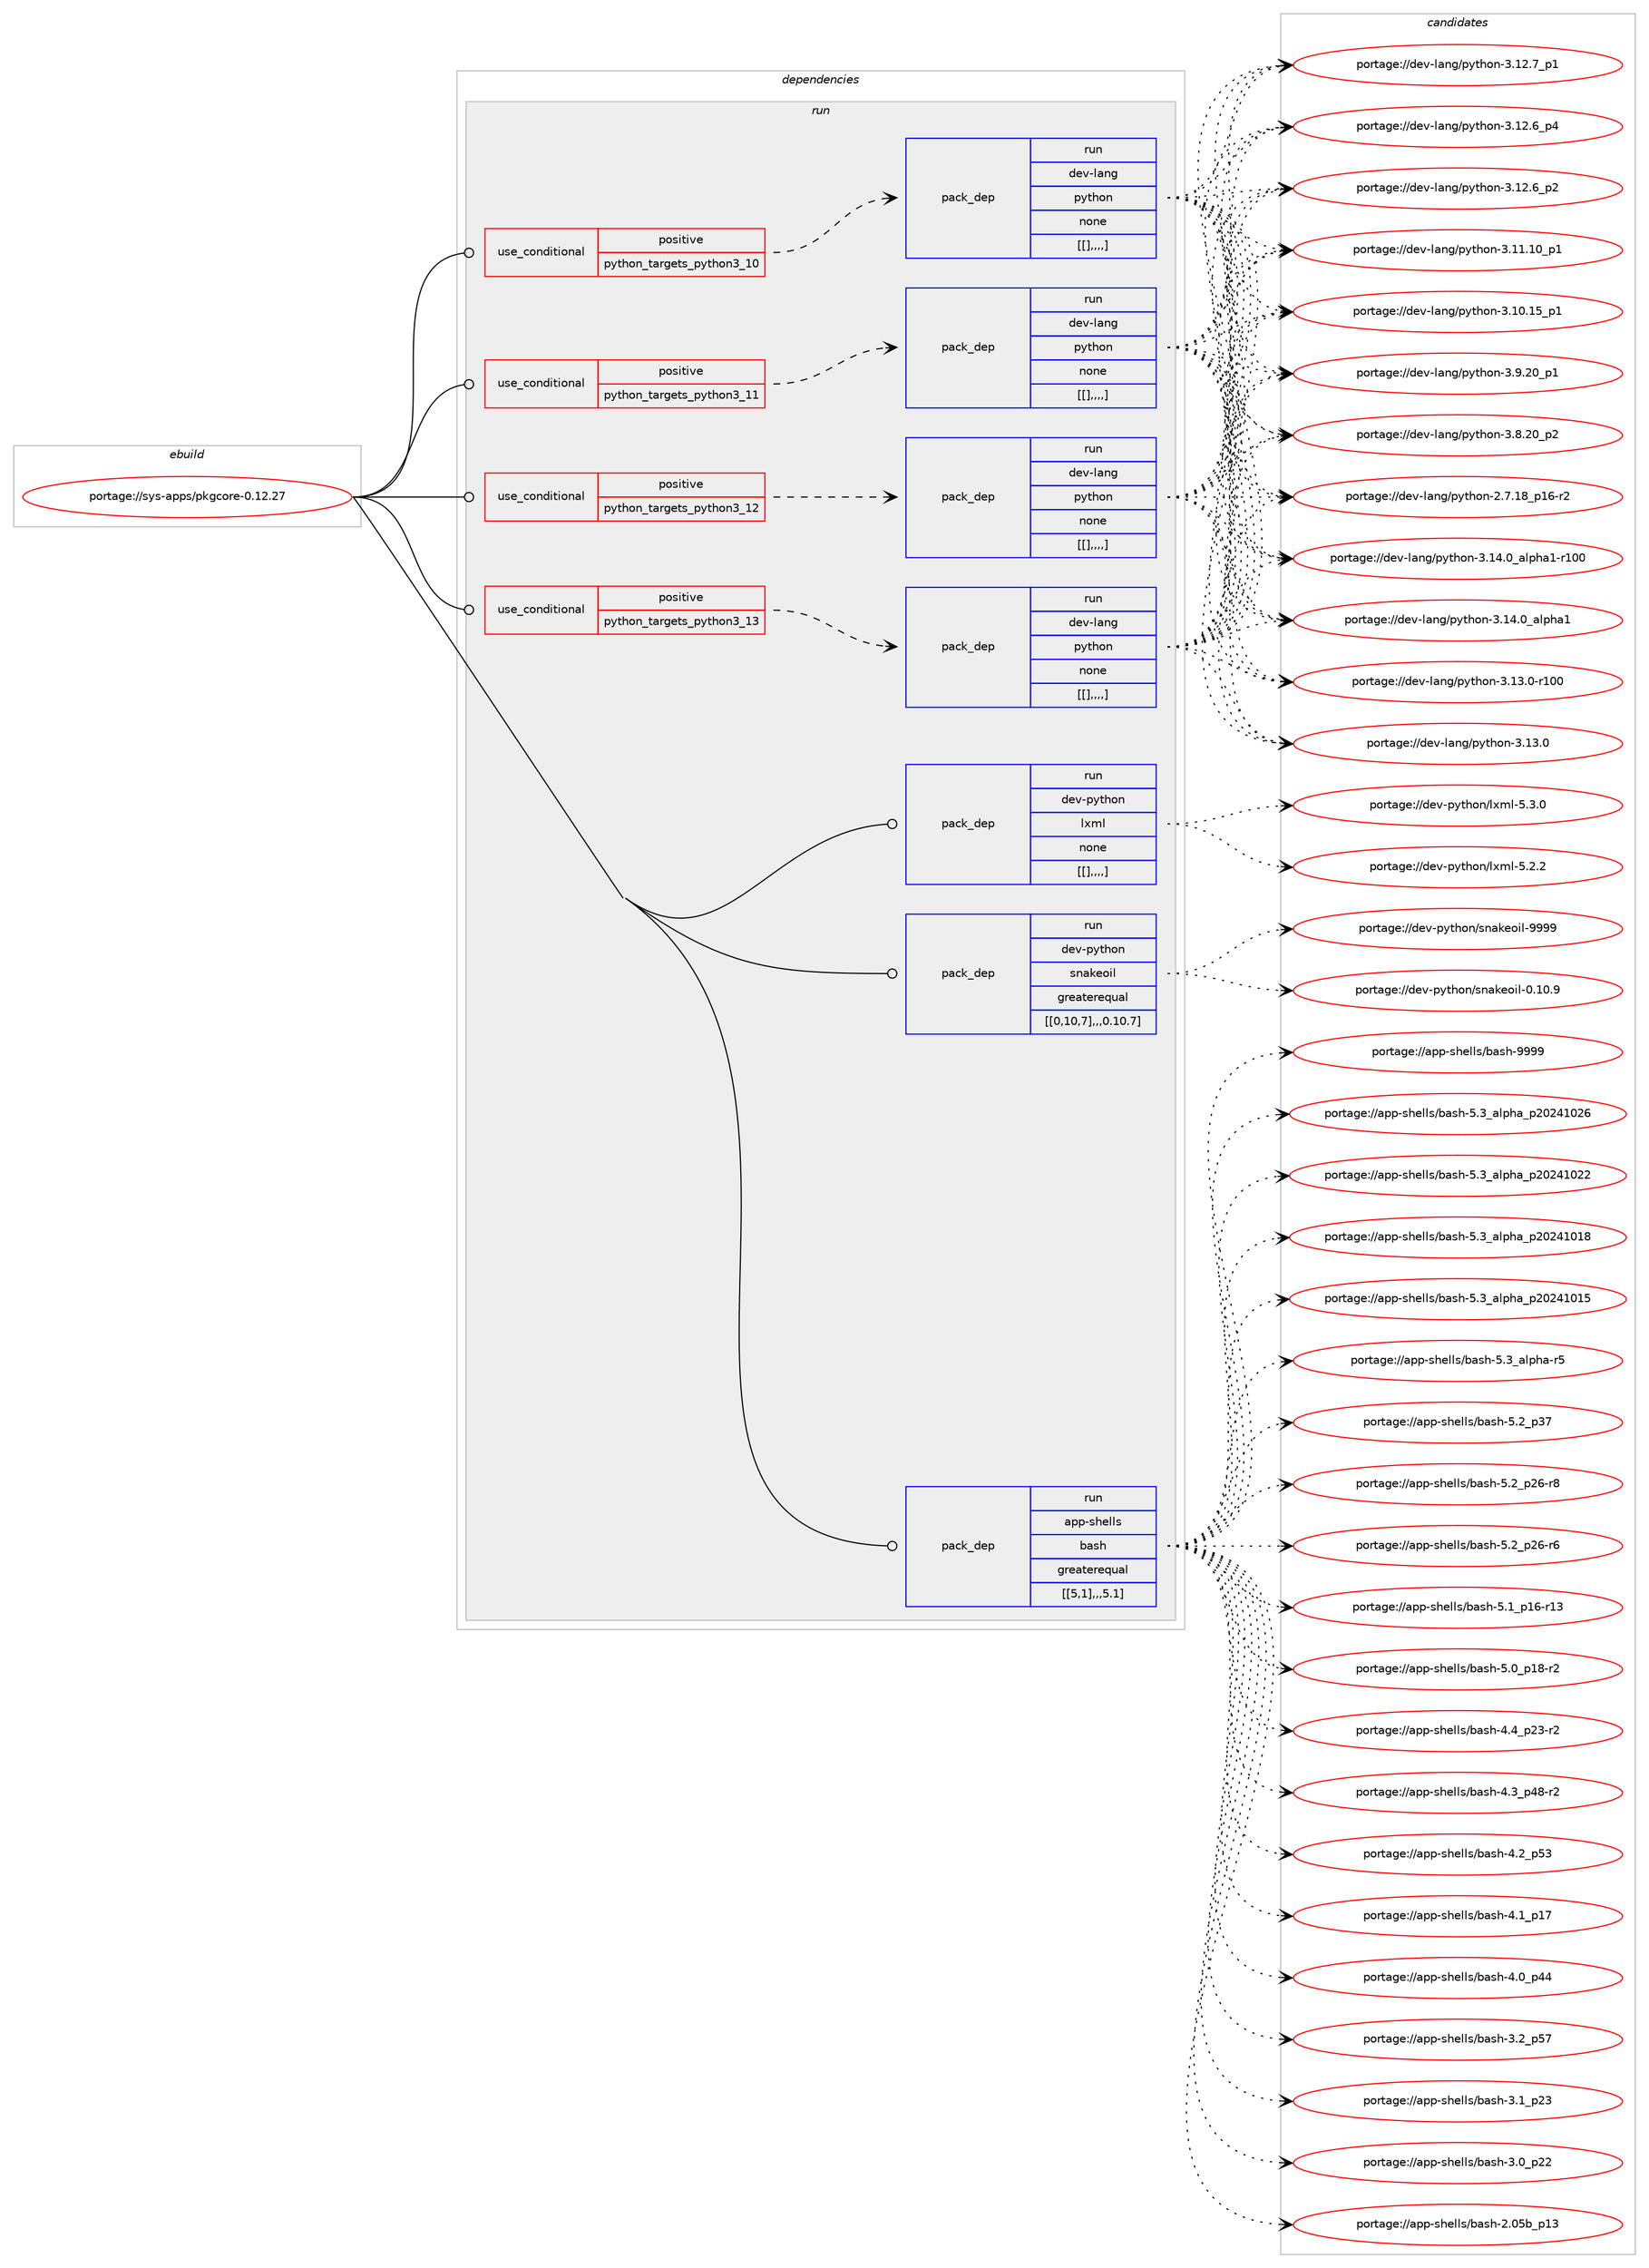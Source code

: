 digraph prolog {

# *************
# Graph options
# *************

newrank=true;
concentrate=true;
compound=true;
graph [rankdir=LR,fontname=Helvetica,fontsize=10,ranksep=1.5];#, ranksep=2.5, nodesep=0.2];
edge  [arrowhead=vee];
node  [fontname=Helvetica,fontsize=10];

# **********
# The ebuild
# **********

subgraph cluster_leftcol {
color=gray;
label=<<i>ebuild</i>>;
id [label="portage://sys-apps/pkgcore-0.12.27", color=red, width=4, href="../sys-apps/pkgcore-0.12.27.svg"];
}

# ****************
# The dependencies
# ****************

subgraph cluster_midcol {
color=gray;
label=<<i>dependencies</i>>;
subgraph cluster_compile {
fillcolor="#eeeeee";
style=filled;
label=<<i>compile</i>>;
}
subgraph cluster_compileandrun {
fillcolor="#eeeeee";
style=filled;
label=<<i>compile and run</i>>;
}
subgraph cluster_run {
fillcolor="#eeeeee";
style=filled;
label=<<i>run</i>>;
subgraph cond118208 {
dependency445328 [label=<<TABLE BORDER="0" CELLBORDER="1" CELLSPACING="0" CELLPADDING="4"><TR><TD ROWSPAN="3" CELLPADDING="10">use_conditional</TD></TR><TR><TD>positive</TD></TR><TR><TD>python_targets_python3_10</TD></TR></TABLE>>, shape=none, color=red];
subgraph pack323942 {
dependency445370 [label=<<TABLE BORDER="0" CELLBORDER="1" CELLSPACING="0" CELLPADDING="4" WIDTH="220"><TR><TD ROWSPAN="6" CELLPADDING="30">pack_dep</TD></TR><TR><TD WIDTH="110">run</TD></TR><TR><TD>dev-lang</TD></TR><TR><TD>python</TD></TR><TR><TD>none</TD></TR><TR><TD>[[],,,,]</TD></TR></TABLE>>, shape=none, color=blue];
}
dependency445328:e -> dependency445370:w [weight=20,style="dashed",arrowhead="vee"];
}
id:e -> dependency445328:w [weight=20,style="solid",arrowhead="odot"];
subgraph cond118234 {
dependency445394 [label=<<TABLE BORDER="0" CELLBORDER="1" CELLSPACING="0" CELLPADDING="4"><TR><TD ROWSPAN="3" CELLPADDING="10">use_conditional</TD></TR><TR><TD>positive</TD></TR><TR><TD>python_targets_python3_11</TD></TR></TABLE>>, shape=none, color=red];
subgraph pack323982 {
dependency445423 [label=<<TABLE BORDER="0" CELLBORDER="1" CELLSPACING="0" CELLPADDING="4" WIDTH="220"><TR><TD ROWSPAN="6" CELLPADDING="30">pack_dep</TD></TR><TR><TD WIDTH="110">run</TD></TR><TR><TD>dev-lang</TD></TR><TR><TD>python</TD></TR><TR><TD>none</TD></TR><TR><TD>[[],,,,]</TD></TR></TABLE>>, shape=none, color=blue];
}
dependency445394:e -> dependency445423:w [weight=20,style="dashed",arrowhead="vee"];
}
id:e -> dependency445394:w [weight=20,style="solid",arrowhead="odot"];
subgraph cond118265 {
dependency445474 [label=<<TABLE BORDER="0" CELLBORDER="1" CELLSPACING="0" CELLPADDING="4"><TR><TD ROWSPAN="3" CELLPADDING="10">use_conditional</TD></TR><TR><TD>positive</TD></TR><TR><TD>python_targets_python3_12</TD></TR></TABLE>>, shape=none, color=red];
subgraph pack324012 {
dependency445485 [label=<<TABLE BORDER="0" CELLBORDER="1" CELLSPACING="0" CELLPADDING="4" WIDTH="220"><TR><TD ROWSPAN="6" CELLPADDING="30">pack_dep</TD></TR><TR><TD WIDTH="110">run</TD></TR><TR><TD>dev-lang</TD></TR><TR><TD>python</TD></TR><TR><TD>none</TD></TR><TR><TD>[[],,,,]</TD></TR></TABLE>>, shape=none, color=blue];
}
dependency445474:e -> dependency445485:w [weight=20,style="dashed",arrowhead="vee"];
}
id:e -> dependency445474:w [weight=20,style="solid",arrowhead="odot"];
subgraph cond118289 {
dependency445520 [label=<<TABLE BORDER="0" CELLBORDER="1" CELLSPACING="0" CELLPADDING="4"><TR><TD ROWSPAN="3" CELLPADDING="10">use_conditional</TD></TR><TR><TD>positive</TD></TR><TR><TD>python_targets_python3_13</TD></TR></TABLE>>, shape=none, color=red];
subgraph pack324050 {
dependency445575 [label=<<TABLE BORDER="0" CELLBORDER="1" CELLSPACING="0" CELLPADDING="4" WIDTH="220"><TR><TD ROWSPAN="6" CELLPADDING="30">pack_dep</TD></TR><TR><TD WIDTH="110">run</TD></TR><TR><TD>dev-lang</TD></TR><TR><TD>python</TD></TR><TR><TD>none</TD></TR><TR><TD>[[],,,,]</TD></TR></TABLE>>, shape=none, color=blue];
}
dependency445520:e -> dependency445575:w [weight=20,style="dashed",arrowhead="vee"];
}
id:e -> dependency445520:w [weight=20,style="solid",arrowhead="odot"];
subgraph pack324093 {
dependency445608 [label=<<TABLE BORDER="0" CELLBORDER="1" CELLSPACING="0" CELLPADDING="4" WIDTH="220"><TR><TD ROWSPAN="6" CELLPADDING="30">pack_dep</TD></TR><TR><TD WIDTH="110">run</TD></TR><TR><TD>app-shells</TD></TR><TR><TD>bash</TD></TR><TR><TD>greaterequal</TD></TR><TR><TD>[[5,1],,,5.1]</TD></TR></TABLE>>, shape=none, color=blue];
}
id:e -> dependency445608:w [weight=20,style="solid",arrowhead="odot"];
subgraph pack324112 {
dependency445617 [label=<<TABLE BORDER="0" CELLBORDER="1" CELLSPACING="0" CELLPADDING="4" WIDTH="220"><TR><TD ROWSPAN="6" CELLPADDING="30">pack_dep</TD></TR><TR><TD WIDTH="110">run</TD></TR><TR><TD>dev-python</TD></TR><TR><TD>lxml</TD></TR><TR><TD>none</TD></TR><TR><TD>[[],,,,]</TD></TR></TABLE>>, shape=none, color=blue];
}
id:e -> dependency445617:w [weight=20,style="solid",arrowhead="odot"];
subgraph pack324113 {
dependency445664 [label=<<TABLE BORDER="0" CELLBORDER="1" CELLSPACING="0" CELLPADDING="4" WIDTH="220"><TR><TD ROWSPAN="6" CELLPADDING="30">pack_dep</TD></TR><TR><TD WIDTH="110">run</TD></TR><TR><TD>dev-python</TD></TR><TR><TD>snakeoil</TD></TR><TR><TD>greaterequal</TD></TR><TR><TD>[[0,10,7],,,0.10.7]</TD></TR></TABLE>>, shape=none, color=blue];
}
id:e -> dependency445664:w [weight=20,style="solid",arrowhead="odot"];
}
}

# **************
# The candidates
# **************

subgraph cluster_choices {
rank=same;
color=gray;
label=<<i>candidates</i>>;

subgraph choice323898 {
color=black;
nodesep=1;
choice100101118451089711010347112121116104111110455146495246489597108112104974945114494848 [label="portage://dev-lang/python-3.14.0_alpha1-r100", color=red, width=4,href="../dev-lang/python-3.14.0_alpha1-r100.svg"];
choice1001011184510897110103471121211161041111104551464952464895971081121049749 [label="portage://dev-lang/python-3.14.0_alpha1", color=red, width=4,href="../dev-lang/python-3.14.0_alpha1.svg"];
choice1001011184510897110103471121211161041111104551464951464845114494848 [label="portage://dev-lang/python-3.13.0-r100", color=red, width=4,href="../dev-lang/python-3.13.0-r100.svg"];
choice10010111845108971101034711212111610411111045514649514648 [label="portage://dev-lang/python-3.13.0", color=red, width=4,href="../dev-lang/python-3.13.0.svg"];
choice100101118451089711010347112121116104111110455146495046559511249 [label="portage://dev-lang/python-3.12.7_p1", color=red, width=4,href="../dev-lang/python-3.12.7_p1.svg"];
choice100101118451089711010347112121116104111110455146495046549511252 [label="portage://dev-lang/python-3.12.6_p4", color=red, width=4,href="../dev-lang/python-3.12.6_p4.svg"];
choice100101118451089711010347112121116104111110455146495046549511250 [label="portage://dev-lang/python-3.12.6_p2", color=red, width=4,href="../dev-lang/python-3.12.6_p2.svg"];
choice10010111845108971101034711212111610411111045514649494649489511249 [label="portage://dev-lang/python-3.11.10_p1", color=red, width=4,href="../dev-lang/python-3.11.10_p1.svg"];
choice10010111845108971101034711212111610411111045514649484649539511249 [label="portage://dev-lang/python-3.10.15_p1", color=red, width=4,href="../dev-lang/python-3.10.15_p1.svg"];
choice100101118451089711010347112121116104111110455146574650489511249 [label="portage://dev-lang/python-3.9.20_p1", color=red, width=4,href="../dev-lang/python-3.9.20_p1.svg"];
choice100101118451089711010347112121116104111110455146564650489511250 [label="portage://dev-lang/python-3.8.20_p2", color=red, width=4,href="../dev-lang/python-3.8.20_p2.svg"];
choice100101118451089711010347112121116104111110455046554649569511249544511450 [label="portage://dev-lang/python-2.7.18_p16-r2", color=red, width=4,href="../dev-lang/python-2.7.18_p16-r2.svg"];
dependency445370:e -> choice100101118451089711010347112121116104111110455146495246489597108112104974945114494848:w [style=dotted,weight="100"];
dependency445370:e -> choice1001011184510897110103471121211161041111104551464952464895971081121049749:w [style=dotted,weight="100"];
dependency445370:e -> choice1001011184510897110103471121211161041111104551464951464845114494848:w [style=dotted,weight="100"];
dependency445370:e -> choice10010111845108971101034711212111610411111045514649514648:w [style=dotted,weight="100"];
dependency445370:e -> choice100101118451089711010347112121116104111110455146495046559511249:w [style=dotted,weight="100"];
dependency445370:e -> choice100101118451089711010347112121116104111110455146495046549511252:w [style=dotted,weight="100"];
dependency445370:e -> choice100101118451089711010347112121116104111110455146495046549511250:w [style=dotted,weight="100"];
dependency445370:e -> choice10010111845108971101034711212111610411111045514649494649489511249:w [style=dotted,weight="100"];
dependency445370:e -> choice10010111845108971101034711212111610411111045514649484649539511249:w [style=dotted,weight="100"];
dependency445370:e -> choice100101118451089711010347112121116104111110455146574650489511249:w [style=dotted,weight="100"];
dependency445370:e -> choice100101118451089711010347112121116104111110455146564650489511250:w [style=dotted,weight="100"];
dependency445370:e -> choice100101118451089711010347112121116104111110455046554649569511249544511450:w [style=dotted,weight="100"];
}
subgraph choice323908 {
color=black;
nodesep=1;
choice100101118451089711010347112121116104111110455146495246489597108112104974945114494848 [label="portage://dev-lang/python-3.14.0_alpha1-r100", color=red, width=4,href="../dev-lang/python-3.14.0_alpha1-r100.svg"];
choice1001011184510897110103471121211161041111104551464952464895971081121049749 [label="portage://dev-lang/python-3.14.0_alpha1", color=red, width=4,href="../dev-lang/python-3.14.0_alpha1.svg"];
choice1001011184510897110103471121211161041111104551464951464845114494848 [label="portage://dev-lang/python-3.13.0-r100", color=red, width=4,href="../dev-lang/python-3.13.0-r100.svg"];
choice10010111845108971101034711212111610411111045514649514648 [label="portage://dev-lang/python-3.13.0", color=red, width=4,href="../dev-lang/python-3.13.0.svg"];
choice100101118451089711010347112121116104111110455146495046559511249 [label="portage://dev-lang/python-3.12.7_p1", color=red, width=4,href="../dev-lang/python-3.12.7_p1.svg"];
choice100101118451089711010347112121116104111110455146495046549511252 [label="portage://dev-lang/python-3.12.6_p4", color=red, width=4,href="../dev-lang/python-3.12.6_p4.svg"];
choice100101118451089711010347112121116104111110455146495046549511250 [label="portage://dev-lang/python-3.12.6_p2", color=red, width=4,href="../dev-lang/python-3.12.6_p2.svg"];
choice10010111845108971101034711212111610411111045514649494649489511249 [label="portage://dev-lang/python-3.11.10_p1", color=red, width=4,href="../dev-lang/python-3.11.10_p1.svg"];
choice10010111845108971101034711212111610411111045514649484649539511249 [label="portage://dev-lang/python-3.10.15_p1", color=red, width=4,href="../dev-lang/python-3.10.15_p1.svg"];
choice100101118451089711010347112121116104111110455146574650489511249 [label="portage://dev-lang/python-3.9.20_p1", color=red, width=4,href="../dev-lang/python-3.9.20_p1.svg"];
choice100101118451089711010347112121116104111110455146564650489511250 [label="portage://dev-lang/python-3.8.20_p2", color=red, width=4,href="../dev-lang/python-3.8.20_p2.svg"];
choice100101118451089711010347112121116104111110455046554649569511249544511450 [label="portage://dev-lang/python-2.7.18_p16-r2", color=red, width=4,href="../dev-lang/python-2.7.18_p16-r2.svg"];
dependency445423:e -> choice100101118451089711010347112121116104111110455146495246489597108112104974945114494848:w [style=dotted,weight="100"];
dependency445423:e -> choice1001011184510897110103471121211161041111104551464952464895971081121049749:w [style=dotted,weight="100"];
dependency445423:e -> choice1001011184510897110103471121211161041111104551464951464845114494848:w [style=dotted,weight="100"];
dependency445423:e -> choice10010111845108971101034711212111610411111045514649514648:w [style=dotted,weight="100"];
dependency445423:e -> choice100101118451089711010347112121116104111110455146495046559511249:w [style=dotted,weight="100"];
dependency445423:e -> choice100101118451089711010347112121116104111110455146495046549511252:w [style=dotted,weight="100"];
dependency445423:e -> choice100101118451089711010347112121116104111110455146495046549511250:w [style=dotted,weight="100"];
dependency445423:e -> choice10010111845108971101034711212111610411111045514649494649489511249:w [style=dotted,weight="100"];
dependency445423:e -> choice10010111845108971101034711212111610411111045514649484649539511249:w [style=dotted,weight="100"];
dependency445423:e -> choice100101118451089711010347112121116104111110455146574650489511249:w [style=dotted,weight="100"];
dependency445423:e -> choice100101118451089711010347112121116104111110455146564650489511250:w [style=dotted,weight="100"];
dependency445423:e -> choice100101118451089711010347112121116104111110455046554649569511249544511450:w [style=dotted,weight="100"];
}
subgraph choice323920 {
color=black;
nodesep=1;
choice100101118451089711010347112121116104111110455146495246489597108112104974945114494848 [label="portage://dev-lang/python-3.14.0_alpha1-r100", color=red, width=4,href="../dev-lang/python-3.14.0_alpha1-r100.svg"];
choice1001011184510897110103471121211161041111104551464952464895971081121049749 [label="portage://dev-lang/python-3.14.0_alpha1", color=red, width=4,href="../dev-lang/python-3.14.0_alpha1.svg"];
choice1001011184510897110103471121211161041111104551464951464845114494848 [label="portage://dev-lang/python-3.13.0-r100", color=red, width=4,href="../dev-lang/python-3.13.0-r100.svg"];
choice10010111845108971101034711212111610411111045514649514648 [label="portage://dev-lang/python-3.13.0", color=red, width=4,href="../dev-lang/python-3.13.0.svg"];
choice100101118451089711010347112121116104111110455146495046559511249 [label="portage://dev-lang/python-3.12.7_p1", color=red, width=4,href="../dev-lang/python-3.12.7_p1.svg"];
choice100101118451089711010347112121116104111110455146495046549511252 [label="portage://dev-lang/python-3.12.6_p4", color=red, width=4,href="../dev-lang/python-3.12.6_p4.svg"];
choice100101118451089711010347112121116104111110455146495046549511250 [label="portage://dev-lang/python-3.12.6_p2", color=red, width=4,href="../dev-lang/python-3.12.6_p2.svg"];
choice10010111845108971101034711212111610411111045514649494649489511249 [label="portage://dev-lang/python-3.11.10_p1", color=red, width=4,href="../dev-lang/python-3.11.10_p1.svg"];
choice10010111845108971101034711212111610411111045514649484649539511249 [label="portage://dev-lang/python-3.10.15_p1", color=red, width=4,href="../dev-lang/python-3.10.15_p1.svg"];
choice100101118451089711010347112121116104111110455146574650489511249 [label="portage://dev-lang/python-3.9.20_p1", color=red, width=4,href="../dev-lang/python-3.9.20_p1.svg"];
choice100101118451089711010347112121116104111110455146564650489511250 [label="portage://dev-lang/python-3.8.20_p2", color=red, width=4,href="../dev-lang/python-3.8.20_p2.svg"];
choice100101118451089711010347112121116104111110455046554649569511249544511450 [label="portage://dev-lang/python-2.7.18_p16-r2", color=red, width=4,href="../dev-lang/python-2.7.18_p16-r2.svg"];
dependency445485:e -> choice100101118451089711010347112121116104111110455146495246489597108112104974945114494848:w [style=dotted,weight="100"];
dependency445485:e -> choice1001011184510897110103471121211161041111104551464952464895971081121049749:w [style=dotted,weight="100"];
dependency445485:e -> choice1001011184510897110103471121211161041111104551464951464845114494848:w [style=dotted,weight="100"];
dependency445485:e -> choice10010111845108971101034711212111610411111045514649514648:w [style=dotted,weight="100"];
dependency445485:e -> choice100101118451089711010347112121116104111110455146495046559511249:w [style=dotted,weight="100"];
dependency445485:e -> choice100101118451089711010347112121116104111110455146495046549511252:w [style=dotted,weight="100"];
dependency445485:e -> choice100101118451089711010347112121116104111110455146495046549511250:w [style=dotted,weight="100"];
dependency445485:e -> choice10010111845108971101034711212111610411111045514649494649489511249:w [style=dotted,weight="100"];
dependency445485:e -> choice10010111845108971101034711212111610411111045514649484649539511249:w [style=dotted,weight="100"];
dependency445485:e -> choice100101118451089711010347112121116104111110455146574650489511249:w [style=dotted,weight="100"];
dependency445485:e -> choice100101118451089711010347112121116104111110455146564650489511250:w [style=dotted,weight="100"];
dependency445485:e -> choice100101118451089711010347112121116104111110455046554649569511249544511450:w [style=dotted,weight="100"];
}
subgraph choice323932 {
color=black;
nodesep=1;
choice100101118451089711010347112121116104111110455146495246489597108112104974945114494848 [label="portage://dev-lang/python-3.14.0_alpha1-r100", color=red, width=4,href="../dev-lang/python-3.14.0_alpha1-r100.svg"];
choice1001011184510897110103471121211161041111104551464952464895971081121049749 [label="portage://dev-lang/python-3.14.0_alpha1", color=red, width=4,href="../dev-lang/python-3.14.0_alpha1.svg"];
choice1001011184510897110103471121211161041111104551464951464845114494848 [label="portage://dev-lang/python-3.13.0-r100", color=red, width=4,href="../dev-lang/python-3.13.0-r100.svg"];
choice10010111845108971101034711212111610411111045514649514648 [label="portage://dev-lang/python-3.13.0", color=red, width=4,href="../dev-lang/python-3.13.0.svg"];
choice100101118451089711010347112121116104111110455146495046559511249 [label="portage://dev-lang/python-3.12.7_p1", color=red, width=4,href="../dev-lang/python-3.12.7_p1.svg"];
choice100101118451089711010347112121116104111110455146495046549511252 [label="portage://dev-lang/python-3.12.6_p4", color=red, width=4,href="../dev-lang/python-3.12.6_p4.svg"];
choice100101118451089711010347112121116104111110455146495046549511250 [label="portage://dev-lang/python-3.12.6_p2", color=red, width=4,href="../dev-lang/python-3.12.6_p2.svg"];
choice10010111845108971101034711212111610411111045514649494649489511249 [label="portage://dev-lang/python-3.11.10_p1", color=red, width=4,href="../dev-lang/python-3.11.10_p1.svg"];
choice10010111845108971101034711212111610411111045514649484649539511249 [label="portage://dev-lang/python-3.10.15_p1", color=red, width=4,href="../dev-lang/python-3.10.15_p1.svg"];
choice100101118451089711010347112121116104111110455146574650489511249 [label="portage://dev-lang/python-3.9.20_p1", color=red, width=4,href="../dev-lang/python-3.9.20_p1.svg"];
choice100101118451089711010347112121116104111110455146564650489511250 [label="portage://dev-lang/python-3.8.20_p2", color=red, width=4,href="../dev-lang/python-3.8.20_p2.svg"];
choice100101118451089711010347112121116104111110455046554649569511249544511450 [label="portage://dev-lang/python-2.7.18_p16-r2", color=red, width=4,href="../dev-lang/python-2.7.18_p16-r2.svg"];
dependency445575:e -> choice100101118451089711010347112121116104111110455146495246489597108112104974945114494848:w [style=dotted,weight="100"];
dependency445575:e -> choice1001011184510897110103471121211161041111104551464952464895971081121049749:w [style=dotted,weight="100"];
dependency445575:e -> choice1001011184510897110103471121211161041111104551464951464845114494848:w [style=dotted,weight="100"];
dependency445575:e -> choice10010111845108971101034711212111610411111045514649514648:w [style=dotted,weight="100"];
dependency445575:e -> choice100101118451089711010347112121116104111110455146495046559511249:w [style=dotted,weight="100"];
dependency445575:e -> choice100101118451089711010347112121116104111110455146495046549511252:w [style=dotted,weight="100"];
dependency445575:e -> choice100101118451089711010347112121116104111110455146495046549511250:w [style=dotted,weight="100"];
dependency445575:e -> choice10010111845108971101034711212111610411111045514649494649489511249:w [style=dotted,weight="100"];
dependency445575:e -> choice10010111845108971101034711212111610411111045514649484649539511249:w [style=dotted,weight="100"];
dependency445575:e -> choice100101118451089711010347112121116104111110455146574650489511249:w [style=dotted,weight="100"];
dependency445575:e -> choice100101118451089711010347112121116104111110455146564650489511250:w [style=dotted,weight="100"];
dependency445575:e -> choice100101118451089711010347112121116104111110455046554649569511249544511450:w [style=dotted,weight="100"];
}
subgraph choice323958 {
color=black;
nodesep=1;
choice97112112451151041011081081154798971151044557575757 [label="portage://app-shells/bash-9999", color=red, width=4,href="../app-shells/bash-9999.svg"];
choice971121124511510410110810811547989711510445534651959710811210497951125048505249485054 [label="portage://app-shells/bash-5.3_alpha_p20241026", color=red, width=4,href="../app-shells/bash-5.3_alpha_p20241026.svg"];
choice971121124511510410110810811547989711510445534651959710811210497951125048505249485050 [label="portage://app-shells/bash-5.3_alpha_p20241022", color=red, width=4,href="../app-shells/bash-5.3_alpha_p20241022.svg"];
choice971121124511510410110810811547989711510445534651959710811210497951125048505249484956 [label="portage://app-shells/bash-5.3_alpha_p20241018", color=red, width=4,href="../app-shells/bash-5.3_alpha_p20241018.svg"];
choice971121124511510410110810811547989711510445534651959710811210497951125048505249484953 [label="portage://app-shells/bash-5.3_alpha_p20241015", color=red, width=4,href="../app-shells/bash-5.3_alpha_p20241015.svg"];
choice9711211245115104101108108115479897115104455346519597108112104974511453 [label="portage://app-shells/bash-5.3_alpha-r5", color=red, width=4,href="../app-shells/bash-5.3_alpha-r5.svg"];
choice971121124511510410110810811547989711510445534650951125155 [label="portage://app-shells/bash-5.2_p37", color=red, width=4,href="../app-shells/bash-5.2_p37.svg"];
choice9711211245115104101108108115479897115104455346509511250544511456 [label="portage://app-shells/bash-5.2_p26-r8", color=red, width=4,href="../app-shells/bash-5.2_p26-r8.svg"];
choice9711211245115104101108108115479897115104455346509511250544511454 [label="portage://app-shells/bash-5.2_p26-r6", color=red, width=4,href="../app-shells/bash-5.2_p26-r6.svg"];
choice971121124511510410110810811547989711510445534649951124954451144951 [label="portage://app-shells/bash-5.1_p16-r13", color=red, width=4,href="../app-shells/bash-5.1_p16-r13.svg"];
choice9711211245115104101108108115479897115104455346489511249564511450 [label="portage://app-shells/bash-5.0_p18-r2", color=red, width=4,href="../app-shells/bash-5.0_p18-r2.svg"];
choice9711211245115104101108108115479897115104455246529511250514511450 [label="portage://app-shells/bash-4.4_p23-r2", color=red, width=4,href="../app-shells/bash-4.4_p23-r2.svg"];
choice9711211245115104101108108115479897115104455246519511252564511450 [label="portage://app-shells/bash-4.3_p48-r2", color=red, width=4,href="../app-shells/bash-4.3_p48-r2.svg"];
choice971121124511510410110810811547989711510445524650951125351 [label="portage://app-shells/bash-4.2_p53", color=red, width=4,href="../app-shells/bash-4.2_p53.svg"];
choice971121124511510410110810811547989711510445524649951124955 [label="portage://app-shells/bash-4.1_p17", color=red, width=4,href="../app-shells/bash-4.1_p17.svg"];
choice971121124511510410110810811547989711510445524648951125252 [label="portage://app-shells/bash-4.0_p44", color=red, width=4,href="../app-shells/bash-4.0_p44.svg"];
choice971121124511510410110810811547989711510445514650951125355 [label="portage://app-shells/bash-3.2_p57", color=red, width=4,href="../app-shells/bash-3.2_p57.svg"];
choice971121124511510410110810811547989711510445514649951125051 [label="portage://app-shells/bash-3.1_p23", color=red, width=4,href="../app-shells/bash-3.1_p23.svg"];
choice971121124511510410110810811547989711510445514648951125050 [label="portage://app-shells/bash-3.0_p22", color=red, width=4,href="../app-shells/bash-3.0_p22.svg"];
choice9711211245115104101108108115479897115104455046485398951124951 [label="portage://app-shells/bash-2.05b_p13", color=red, width=4,href="../app-shells/bash-2.05b_p13.svg"];
dependency445608:e -> choice97112112451151041011081081154798971151044557575757:w [style=dotted,weight="100"];
dependency445608:e -> choice971121124511510410110810811547989711510445534651959710811210497951125048505249485054:w [style=dotted,weight="100"];
dependency445608:e -> choice971121124511510410110810811547989711510445534651959710811210497951125048505249485050:w [style=dotted,weight="100"];
dependency445608:e -> choice971121124511510410110810811547989711510445534651959710811210497951125048505249484956:w [style=dotted,weight="100"];
dependency445608:e -> choice971121124511510410110810811547989711510445534651959710811210497951125048505249484953:w [style=dotted,weight="100"];
dependency445608:e -> choice9711211245115104101108108115479897115104455346519597108112104974511453:w [style=dotted,weight="100"];
dependency445608:e -> choice971121124511510410110810811547989711510445534650951125155:w [style=dotted,weight="100"];
dependency445608:e -> choice9711211245115104101108108115479897115104455346509511250544511456:w [style=dotted,weight="100"];
dependency445608:e -> choice9711211245115104101108108115479897115104455346509511250544511454:w [style=dotted,weight="100"];
dependency445608:e -> choice971121124511510410110810811547989711510445534649951124954451144951:w [style=dotted,weight="100"];
dependency445608:e -> choice9711211245115104101108108115479897115104455346489511249564511450:w [style=dotted,weight="100"];
dependency445608:e -> choice9711211245115104101108108115479897115104455246529511250514511450:w [style=dotted,weight="100"];
dependency445608:e -> choice9711211245115104101108108115479897115104455246519511252564511450:w [style=dotted,weight="100"];
dependency445608:e -> choice971121124511510410110810811547989711510445524650951125351:w [style=dotted,weight="100"];
dependency445608:e -> choice971121124511510410110810811547989711510445524649951124955:w [style=dotted,weight="100"];
dependency445608:e -> choice971121124511510410110810811547989711510445524648951125252:w [style=dotted,weight="100"];
dependency445608:e -> choice971121124511510410110810811547989711510445514650951125355:w [style=dotted,weight="100"];
dependency445608:e -> choice971121124511510410110810811547989711510445514649951125051:w [style=dotted,weight="100"];
dependency445608:e -> choice971121124511510410110810811547989711510445514648951125050:w [style=dotted,weight="100"];
dependency445608:e -> choice9711211245115104101108108115479897115104455046485398951124951:w [style=dotted,weight="100"];
}
subgraph choice323963 {
color=black;
nodesep=1;
choice1001011184511212111610411111047108120109108455346514648 [label="portage://dev-python/lxml-5.3.0", color=red, width=4,href="../dev-python/lxml-5.3.0.svg"];
choice1001011184511212111610411111047108120109108455346504650 [label="portage://dev-python/lxml-5.2.2", color=red, width=4,href="../dev-python/lxml-5.2.2.svg"];
dependency445617:e -> choice1001011184511212111610411111047108120109108455346514648:w [style=dotted,weight="100"];
dependency445617:e -> choice1001011184511212111610411111047108120109108455346504650:w [style=dotted,weight="100"];
}
subgraph choice324013 {
color=black;
nodesep=1;
choice1001011184511212111610411111047115110971071011111051084557575757 [label="portage://dev-python/snakeoil-9999", color=red, width=4,href="../dev-python/snakeoil-9999.svg"];
choice10010111845112121116104111110471151109710710111110510845484649484657 [label="portage://dev-python/snakeoil-0.10.9", color=red, width=4,href="../dev-python/snakeoil-0.10.9.svg"];
dependency445664:e -> choice1001011184511212111610411111047115110971071011111051084557575757:w [style=dotted,weight="100"];
dependency445664:e -> choice10010111845112121116104111110471151109710710111110510845484649484657:w [style=dotted,weight="100"];
}
}

}
